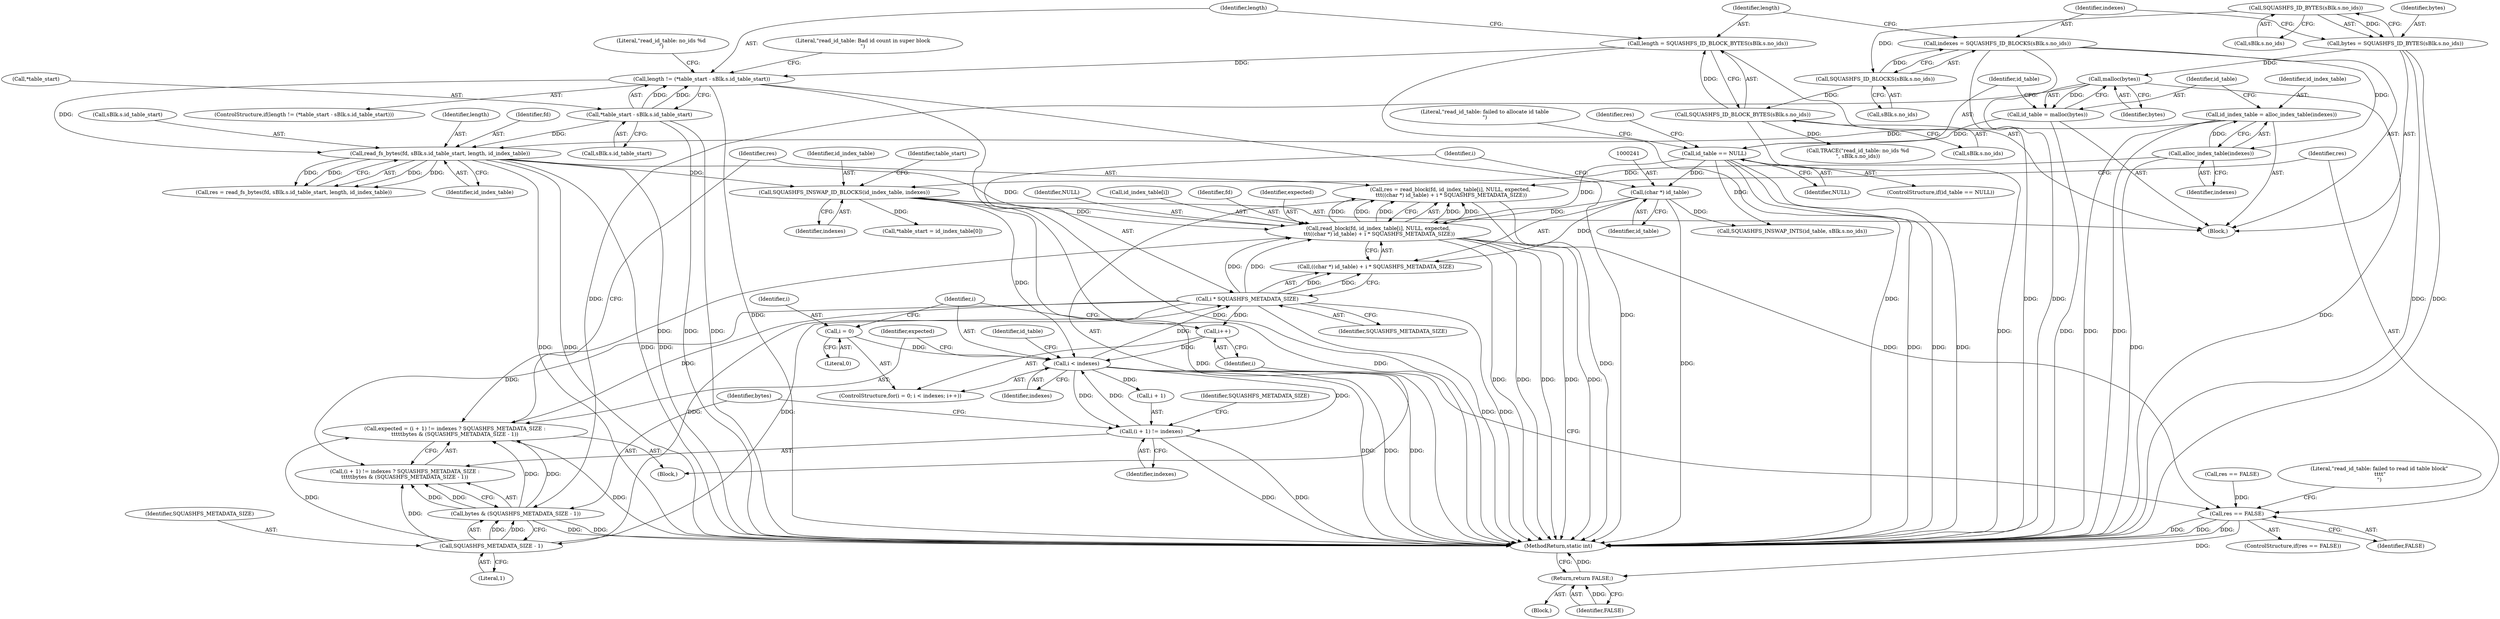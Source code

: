 digraph "0_squashfs-tools_f95864afe8833fe3ad782d714b41378e860977b1_3@integer" {
"1000230" [label="(Call,res = read_block(fd, id_index_table[i], NULL, expected,\n \t\t\t((char *) id_table) + i * SQUASHFS_METADATA_SIZE))"];
"1000232" [label="(Call,read_block(fd, id_index_table[i], NULL, expected,\n \t\t\t((char *) id_table) + i * SQUASHFS_METADATA_SIZE))"];
"1000178" [label="(Call,read_fs_bytes(fd, sBlk.s.id_table_start, length, id_index_table))"];
"1000139" [label="(Call,*table_start - sBlk.s.id_table_start)"];
"1000137" [label="(Call,length != (*table_start - sBlk.s.id_table_start))"];
"1000127" [label="(Call,length = SQUASHFS_ID_BLOCK_BYTES(sBlk.s.no_ids))"];
"1000129" [label="(Call,SQUASHFS_ID_BLOCK_BYTES(sBlk.s.no_ids))"];
"1000120" [label="(Call,SQUASHFS_ID_BLOCKS(sBlk.s.no_ids))"];
"1000111" [label="(Call,SQUASHFS_ID_BYTES(sBlk.s.no_ids))"];
"1000159" [label="(Call,id_index_table = alloc_index_table(indexes))"];
"1000161" [label="(Call,alloc_index_table(indexes))"];
"1000118" [label="(Call,indexes = SQUASHFS_ID_BLOCKS(sBlk.s.no_ids))"];
"1000196" [label="(Call,SQUASHFS_INSWAP_ID_BLOCKS(id_index_table, indexes))"];
"1000168" [label="(Call,id_table == NULL)"];
"1000163" [label="(Call,id_table = malloc(bytes))"];
"1000165" [label="(Call,malloc(bytes))"];
"1000109" [label="(Call,bytes = SQUASHFS_ID_BYTES(sBlk.s.no_ids))"];
"1000216" [label="(Call,expected = (i + 1) != indexes ? SQUASHFS_METADATA_SIZE :\n\t\t\t\t\tbytes & (SQUASHFS_METADATA_SIZE - 1))"];
"1000227" [label="(Call,SQUASHFS_METADATA_SIZE - 1)"];
"1000243" [label="(Call,i * SQUASHFS_METADATA_SIZE)"];
"1000209" [label="(Call,i < indexes)"];
"1000206" [label="(Call,i = 0)"];
"1000212" [label="(Call,i++)"];
"1000219" [label="(Call,(i + 1) != indexes)"];
"1000225" [label="(Call,bytes & (SQUASHFS_METADATA_SIZE - 1))"];
"1000240" [label="(Call,(char *) id_table)"];
"1000247" [label="(Call,res == FALSE)"];
"1000253" [label="(Return,return FALSE;)"];
"1000110" [label="(Identifier,bytes)"];
"1000225" [label="(Call,bytes & (SQUASHFS_METADATA_SIZE - 1))"];
"1000178" [label="(Call,read_fs_bytes(fd, sBlk.s.id_table_start, length, id_index_table))"];
"1000234" [label="(Call,id_index_table[i])"];
"1000130" [label="(Call,sBlk.s.no_ids)"];
"1000105" [label="(Block,)"];
"1000180" [label="(Call,sBlk.s.id_table_start)"];
"1000196" [label="(Call,SQUASHFS_INSWAP_ID_BLOCKS(id_index_table, indexes))"];
"1000248" [label="(Identifier,res)"];
"1000162" [label="(Identifier,indexes)"];
"1000242" [label="(Identifier,id_table)"];
"1000219" [label="(Call,(i + 1) != indexes)"];
"1000198" [label="(Identifier,indexes)"];
"1000176" [label="(Call,res = read_fs_bytes(fd, sBlk.s.id_table_start, length, id_index_table))"];
"1000137" [label="(Call,length != (*table_start - sBlk.s.id_table_start))"];
"1000212" [label="(Call,i++)"];
"1000253" [label="(Return,return FALSE;)"];
"1000188" [label="(Call,res == FALSE)"];
"1000256" [label="(Identifier,id_table)"];
"1000226" [label="(Identifier,bytes)"];
"1000224" [label="(Identifier,SQUASHFS_METADATA_SIZE)"];
"1000152" [label="(Call,TRACE(\"read_id_table: no_ids %d\n\", sBlk.s.no_ids))"];
"1000246" [label="(ControlStructure,if(res == FALSE))"];
"1000243" [label="(Call,i * SQUASHFS_METADATA_SIZE)"];
"1000165" [label="(Call,malloc(bytes))"];
"1000240" [label="(Call,(char *) id_table)"];
"1000207" [label="(Identifier,i)"];
"1000247" [label="(Call,res == FALSE)"];
"1000121" [label="(Call,sBlk.s.no_ids)"];
"1000216" [label="(Call,expected = (i + 1) != indexes ? SQUASHFS_METADATA_SIZE :\n\t\t\t\t\tbytes & (SQUASHFS_METADATA_SIZE - 1))"];
"1000239" [label="(Call,((char *) id_table) + i * SQUASHFS_METADATA_SIZE)"];
"1000177" [label="(Identifier,res)"];
"1000168" [label="(Call,id_table == NULL)"];
"1000220" [label="(Call,i + 1)"];
"1000161" [label="(Call,alloc_index_table(indexes))"];
"1000111" [label="(Call,SQUASHFS_ID_BYTES(sBlk.s.no_ids))"];
"1000227" [label="(Call,SQUASHFS_METADATA_SIZE - 1)"];
"1000149" [label="(Literal,\"read_id_table: Bad id count in super block\n\")"];
"1000139" [label="(Call,*table_start - sBlk.s.id_table_start)"];
"1000163" [label="(Call,id_table = malloc(bytes))"];
"1000250" [label="(Block,)"];
"1000206" [label="(Call,i = 0)"];
"1000153" [label="(Literal,\"read_id_table: no_ids %d\n\")"];
"1000228" [label="(Identifier,SQUASHFS_METADATA_SIZE)"];
"1000230" [label="(Call,res = read_block(fd, id_index_table[i], NULL, expected,\n \t\t\t((char *) id_table) + i * SQUASHFS_METADATA_SIZE))"];
"1000233" [label="(Identifier,fd)"];
"1000232" [label="(Call,read_block(fd, id_index_table[i], NULL, expected,\n \t\t\t((char *) id_table) + i * SQUASHFS_METADATA_SIZE))"];
"1000112" [label="(Call,sBlk.s.no_ids)"];
"1000218" [label="(Call,(i + 1) != indexes ? SQUASHFS_METADATA_SIZE :\n\t\t\t\t\tbytes & (SQUASHFS_METADATA_SIZE - 1))"];
"1000164" [label="(Identifier,id_table)"];
"1000140" [label="(Call,*table_start)"];
"1000245" [label="(Identifier,SQUASHFS_METADATA_SIZE)"];
"1000129" [label="(Call,SQUASHFS_ID_BLOCK_BYTES(sBlk.s.no_ids))"];
"1000238" [label="(Identifier,expected)"];
"1000118" [label="(Call,indexes = SQUASHFS_ID_BLOCKS(sBlk.s.no_ids))"];
"1000209" [label="(Call,i < indexes)"];
"1000214" [label="(Block,)"];
"1000136" [label="(ControlStructure,if(length != (*table_start - sBlk.s.id_table_start)))"];
"1000197" [label="(Identifier,id_index_table)"];
"1000249" [label="(Identifier,FALSE)"];
"1000119" [label="(Identifier,indexes)"];
"1000120" [label="(Call,SQUASHFS_ID_BLOCKS(sBlk.s.no_ids))"];
"1000264" [label="(MethodReturn,static int)"];
"1000244" [label="(Identifier,i)"];
"1000229" [label="(Literal,1)"];
"1000166" [label="(Identifier,bytes)"];
"1000186" [label="(Identifier,id_index_table)"];
"1000170" [label="(Identifier,NULL)"];
"1000128" [label="(Identifier,length)"];
"1000160" [label="(Identifier,id_index_table)"];
"1000138" [label="(Identifier,length)"];
"1000223" [label="(Identifier,indexes)"];
"1000208" [label="(Literal,0)"];
"1000185" [label="(Identifier,length)"];
"1000211" [label="(Identifier,indexes)"];
"1000179" [label="(Identifier,fd)"];
"1000255" [label="(Call,SQUASHFS_INSWAP_INTS(id_table, sBlk.s.no_ids))"];
"1000231" [label="(Identifier,res)"];
"1000201" [label="(Identifier,table_start)"];
"1000169" [label="(Identifier,id_table)"];
"1000199" [label="(Call,*table_start = id_index_table[0])"];
"1000205" [label="(ControlStructure,for(i = 0; i < indexes; i++))"];
"1000210" [label="(Identifier,i)"];
"1000237" [label="(Identifier,NULL)"];
"1000159" [label="(Call,id_index_table = alloc_index_table(indexes))"];
"1000142" [label="(Call,sBlk.s.id_table_start)"];
"1000127" [label="(Call,length = SQUASHFS_ID_BLOCK_BYTES(sBlk.s.no_ids))"];
"1000109" [label="(Call,bytes = SQUASHFS_ID_BYTES(sBlk.s.no_ids))"];
"1000217" [label="(Identifier,expected)"];
"1000213" [label="(Identifier,i)"];
"1000252" [label="(Literal,\"read_id_table: failed to read id table block\"\n \t\t\t\t\"\n\")"];
"1000254" [label="(Identifier,FALSE)"];
"1000173" [label="(Literal,\"read_id_table: failed to allocate id table\n\")"];
"1000167" [label="(ControlStructure,if(id_table == NULL))"];
"1000230" -> "1000214"  [label="AST: "];
"1000230" -> "1000232"  [label="CFG: "];
"1000231" -> "1000230"  [label="AST: "];
"1000232" -> "1000230"  [label="AST: "];
"1000248" -> "1000230"  [label="CFG: "];
"1000230" -> "1000264"  [label="DDG: "];
"1000232" -> "1000230"  [label="DDG: "];
"1000232" -> "1000230"  [label="DDG: "];
"1000232" -> "1000230"  [label="DDG: "];
"1000232" -> "1000230"  [label="DDG: "];
"1000232" -> "1000230"  [label="DDG: "];
"1000230" -> "1000247"  [label="DDG: "];
"1000232" -> "1000239"  [label="CFG: "];
"1000233" -> "1000232"  [label="AST: "];
"1000234" -> "1000232"  [label="AST: "];
"1000237" -> "1000232"  [label="AST: "];
"1000238" -> "1000232"  [label="AST: "];
"1000239" -> "1000232"  [label="AST: "];
"1000232" -> "1000264"  [label="DDG: "];
"1000232" -> "1000264"  [label="DDG: "];
"1000232" -> "1000264"  [label="DDG: "];
"1000232" -> "1000264"  [label="DDG: "];
"1000232" -> "1000264"  [label="DDG: "];
"1000178" -> "1000232"  [label="DDG: "];
"1000196" -> "1000232"  [label="DDG: "];
"1000168" -> "1000232"  [label="DDG: "];
"1000216" -> "1000232"  [label="DDG: "];
"1000240" -> "1000232"  [label="DDG: "];
"1000243" -> "1000232"  [label="DDG: "];
"1000243" -> "1000232"  [label="DDG: "];
"1000178" -> "1000176"  [label="AST: "];
"1000178" -> "1000186"  [label="CFG: "];
"1000179" -> "1000178"  [label="AST: "];
"1000180" -> "1000178"  [label="AST: "];
"1000185" -> "1000178"  [label="AST: "];
"1000186" -> "1000178"  [label="AST: "];
"1000176" -> "1000178"  [label="CFG: "];
"1000178" -> "1000264"  [label="DDG: "];
"1000178" -> "1000264"  [label="DDG: "];
"1000178" -> "1000264"  [label="DDG: "];
"1000178" -> "1000264"  [label="DDG: "];
"1000178" -> "1000176"  [label="DDG: "];
"1000178" -> "1000176"  [label="DDG: "];
"1000178" -> "1000176"  [label="DDG: "];
"1000178" -> "1000176"  [label="DDG: "];
"1000139" -> "1000178"  [label="DDG: "];
"1000137" -> "1000178"  [label="DDG: "];
"1000159" -> "1000178"  [label="DDG: "];
"1000178" -> "1000196"  [label="DDG: "];
"1000139" -> "1000137"  [label="AST: "];
"1000139" -> "1000142"  [label="CFG: "];
"1000140" -> "1000139"  [label="AST: "];
"1000142" -> "1000139"  [label="AST: "];
"1000137" -> "1000139"  [label="CFG: "];
"1000139" -> "1000264"  [label="DDG: "];
"1000139" -> "1000264"  [label="DDG: "];
"1000139" -> "1000137"  [label="DDG: "];
"1000139" -> "1000137"  [label="DDG: "];
"1000137" -> "1000136"  [label="AST: "];
"1000138" -> "1000137"  [label="AST: "];
"1000149" -> "1000137"  [label="CFG: "];
"1000153" -> "1000137"  [label="CFG: "];
"1000137" -> "1000264"  [label="DDG: "];
"1000137" -> "1000264"  [label="DDG: "];
"1000137" -> "1000264"  [label="DDG: "];
"1000127" -> "1000137"  [label="DDG: "];
"1000127" -> "1000105"  [label="AST: "];
"1000127" -> "1000129"  [label="CFG: "];
"1000128" -> "1000127"  [label="AST: "];
"1000129" -> "1000127"  [label="AST: "];
"1000138" -> "1000127"  [label="CFG: "];
"1000127" -> "1000264"  [label="DDG: "];
"1000129" -> "1000127"  [label="DDG: "];
"1000129" -> "1000130"  [label="CFG: "];
"1000130" -> "1000129"  [label="AST: "];
"1000129" -> "1000264"  [label="DDG: "];
"1000120" -> "1000129"  [label="DDG: "];
"1000129" -> "1000152"  [label="DDG: "];
"1000120" -> "1000118"  [label="AST: "];
"1000120" -> "1000121"  [label="CFG: "];
"1000121" -> "1000120"  [label="AST: "];
"1000118" -> "1000120"  [label="CFG: "];
"1000120" -> "1000118"  [label="DDG: "];
"1000111" -> "1000120"  [label="DDG: "];
"1000111" -> "1000109"  [label="AST: "];
"1000111" -> "1000112"  [label="CFG: "];
"1000112" -> "1000111"  [label="AST: "];
"1000109" -> "1000111"  [label="CFG: "];
"1000111" -> "1000109"  [label="DDG: "];
"1000159" -> "1000105"  [label="AST: "];
"1000159" -> "1000161"  [label="CFG: "];
"1000160" -> "1000159"  [label="AST: "];
"1000161" -> "1000159"  [label="AST: "];
"1000164" -> "1000159"  [label="CFG: "];
"1000159" -> "1000264"  [label="DDG: "];
"1000159" -> "1000264"  [label="DDG: "];
"1000161" -> "1000159"  [label="DDG: "];
"1000161" -> "1000162"  [label="CFG: "];
"1000162" -> "1000161"  [label="AST: "];
"1000161" -> "1000264"  [label="DDG: "];
"1000118" -> "1000161"  [label="DDG: "];
"1000161" -> "1000196"  [label="DDG: "];
"1000118" -> "1000105"  [label="AST: "];
"1000119" -> "1000118"  [label="AST: "];
"1000128" -> "1000118"  [label="CFG: "];
"1000118" -> "1000264"  [label="DDG: "];
"1000118" -> "1000264"  [label="DDG: "];
"1000196" -> "1000105"  [label="AST: "];
"1000196" -> "1000198"  [label="CFG: "];
"1000197" -> "1000196"  [label="AST: "];
"1000198" -> "1000196"  [label="AST: "];
"1000201" -> "1000196"  [label="CFG: "];
"1000196" -> "1000264"  [label="DDG: "];
"1000196" -> "1000264"  [label="DDG: "];
"1000196" -> "1000199"  [label="DDG: "];
"1000196" -> "1000209"  [label="DDG: "];
"1000168" -> "1000167"  [label="AST: "];
"1000168" -> "1000170"  [label="CFG: "];
"1000169" -> "1000168"  [label="AST: "];
"1000170" -> "1000168"  [label="AST: "];
"1000173" -> "1000168"  [label="CFG: "];
"1000177" -> "1000168"  [label="CFG: "];
"1000168" -> "1000264"  [label="DDG: "];
"1000168" -> "1000264"  [label="DDG: "];
"1000168" -> "1000264"  [label="DDG: "];
"1000163" -> "1000168"  [label="DDG: "];
"1000168" -> "1000240"  [label="DDG: "];
"1000168" -> "1000255"  [label="DDG: "];
"1000163" -> "1000105"  [label="AST: "];
"1000163" -> "1000165"  [label="CFG: "];
"1000164" -> "1000163"  [label="AST: "];
"1000165" -> "1000163"  [label="AST: "];
"1000169" -> "1000163"  [label="CFG: "];
"1000163" -> "1000264"  [label="DDG: "];
"1000165" -> "1000163"  [label="DDG: "];
"1000165" -> "1000166"  [label="CFG: "];
"1000166" -> "1000165"  [label="AST: "];
"1000165" -> "1000264"  [label="DDG: "];
"1000109" -> "1000165"  [label="DDG: "];
"1000165" -> "1000225"  [label="DDG: "];
"1000109" -> "1000105"  [label="AST: "];
"1000110" -> "1000109"  [label="AST: "];
"1000119" -> "1000109"  [label="CFG: "];
"1000109" -> "1000264"  [label="DDG: "];
"1000109" -> "1000264"  [label="DDG: "];
"1000216" -> "1000214"  [label="AST: "];
"1000216" -> "1000218"  [label="CFG: "];
"1000217" -> "1000216"  [label="AST: "];
"1000218" -> "1000216"  [label="AST: "];
"1000231" -> "1000216"  [label="CFG: "];
"1000216" -> "1000264"  [label="DDG: "];
"1000227" -> "1000216"  [label="DDG: "];
"1000243" -> "1000216"  [label="DDG: "];
"1000225" -> "1000216"  [label="DDG: "];
"1000225" -> "1000216"  [label="DDG: "];
"1000227" -> "1000225"  [label="AST: "];
"1000227" -> "1000229"  [label="CFG: "];
"1000228" -> "1000227"  [label="AST: "];
"1000229" -> "1000227"  [label="AST: "];
"1000225" -> "1000227"  [label="CFG: "];
"1000227" -> "1000218"  [label="DDG: "];
"1000227" -> "1000225"  [label="DDG: "];
"1000227" -> "1000225"  [label="DDG: "];
"1000243" -> "1000227"  [label="DDG: "];
"1000227" -> "1000243"  [label="DDG: "];
"1000243" -> "1000239"  [label="AST: "];
"1000243" -> "1000245"  [label="CFG: "];
"1000244" -> "1000243"  [label="AST: "];
"1000245" -> "1000243"  [label="AST: "];
"1000239" -> "1000243"  [label="CFG: "];
"1000243" -> "1000264"  [label="DDG: "];
"1000243" -> "1000264"  [label="DDG: "];
"1000243" -> "1000212"  [label="DDG: "];
"1000243" -> "1000218"  [label="DDG: "];
"1000243" -> "1000239"  [label="DDG: "];
"1000243" -> "1000239"  [label="DDG: "];
"1000209" -> "1000243"  [label="DDG: "];
"1000209" -> "1000205"  [label="AST: "];
"1000209" -> "1000211"  [label="CFG: "];
"1000210" -> "1000209"  [label="AST: "];
"1000211" -> "1000209"  [label="AST: "];
"1000217" -> "1000209"  [label="CFG: "];
"1000256" -> "1000209"  [label="CFG: "];
"1000209" -> "1000264"  [label="DDG: "];
"1000209" -> "1000264"  [label="DDG: "];
"1000209" -> "1000264"  [label="DDG: "];
"1000206" -> "1000209"  [label="DDG: "];
"1000212" -> "1000209"  [label="DDG: "];
"1000219" -> "1000209"  [label="DDG: "];
"1000209" -> "1000219"  [label="DDG: "];
"1000209" -> "1000219"  [label="DDG: "];
"1000209" -> "1000220"  [label="DDG: "];
"1000206" -> "1000205"  [label="AST: "];
"1000206" -> "1000208"  [label="CFG: "];
"1000207" -> "1000206"  [label="AST: "];
"1000208" -> "1000206"  [label="AST: "];
"1000210" -> "1000206"  [label="CFG: "];
"1000212" -> "1000205"  [label="AST: "];
"1000212" -> "1000213"  [label="CFG: "];
"1000213" -> "1000212"  [label="AST: "];
"1000210" -> "1000212"  [label="CFG: "];
"1000219" -> "1000218"  [label="AST: "];
"1000219" -> "1000223"  [label="CFG: "];
"1000220" -> "1000219"  [label="AST: "];
"1000223" -> "1000219"  [label="AST: "];
"1000224" -> "1000219"  [label="CFG: "];
"1000226" -> "1000219"  [label="CFG: "];
"1000219" -> "1000264"  [label="DDG: "];
"1000219" -> "1000264"  [label="DDG: "];
"1000225" -> "1000218"  [label="AST: "];
"1000226" -> "1000225"  [label="AST: "];
"1000218" -> "1000225"  [label="CFG: "];
"1000225" -> "1000264"  [label="DDG: "];
"1000225" -> "1000264"  [label="DDG: "];
"1000225" -> "1000218"  [label="DDG: "];
"1000225" -> "1000218"  [label="DDG: "];
"1000240" -> "1000239"  [label="AST: "];
"1000240" -> "1000242"  [label="CFG: "];
"1000241" -> "1000240"  [label="AST: "];
"1000242" -> "1000240"  [label="AST: "];
"1000244" -> "1000240"  [label="CFG: "];
"1000240" -> "1000264"  [label="DDG: "];
"1000240" -> "1000239"  [label="DDG: "];
"1000240" -> "1000255"  [label="DDG: "];
"1000247" -> "1000246"  [label="AST: "];
"1000247" -> "1000249"  [label="CFG: "];
"1000248" -> "1000247"  [label="AST: "];
"1000249" -> "1000247"  [label="AST: "];
"1000252" -> "1000247"  [label="CFG: "];
"1000213" -> "1000247"  [label="CFG: "];
"1000247" -> "1000264"  [label="DDG: "];
"1000247" -> "1000264"  [label="DDG: "];
"1000247" -> "1000264"  [label="DDG: "];
"1000188" -> "1000247"  [label="DDG: "];
"1000247" -> "1000253"  [label="DDG: "];
"1000253" -> "1000250"  [label="AST: "];
"1000253" -> "1000254"  [label="CFG: "];
"1000254" -> "1000253"  [label="AST: "];
"1000264" -> "1000253"  [label="CFG: "];
"1000253" -> "1000264"  [label="DDG: "];
"1000254" -> "1000253"  [label="DDG: "];
}
